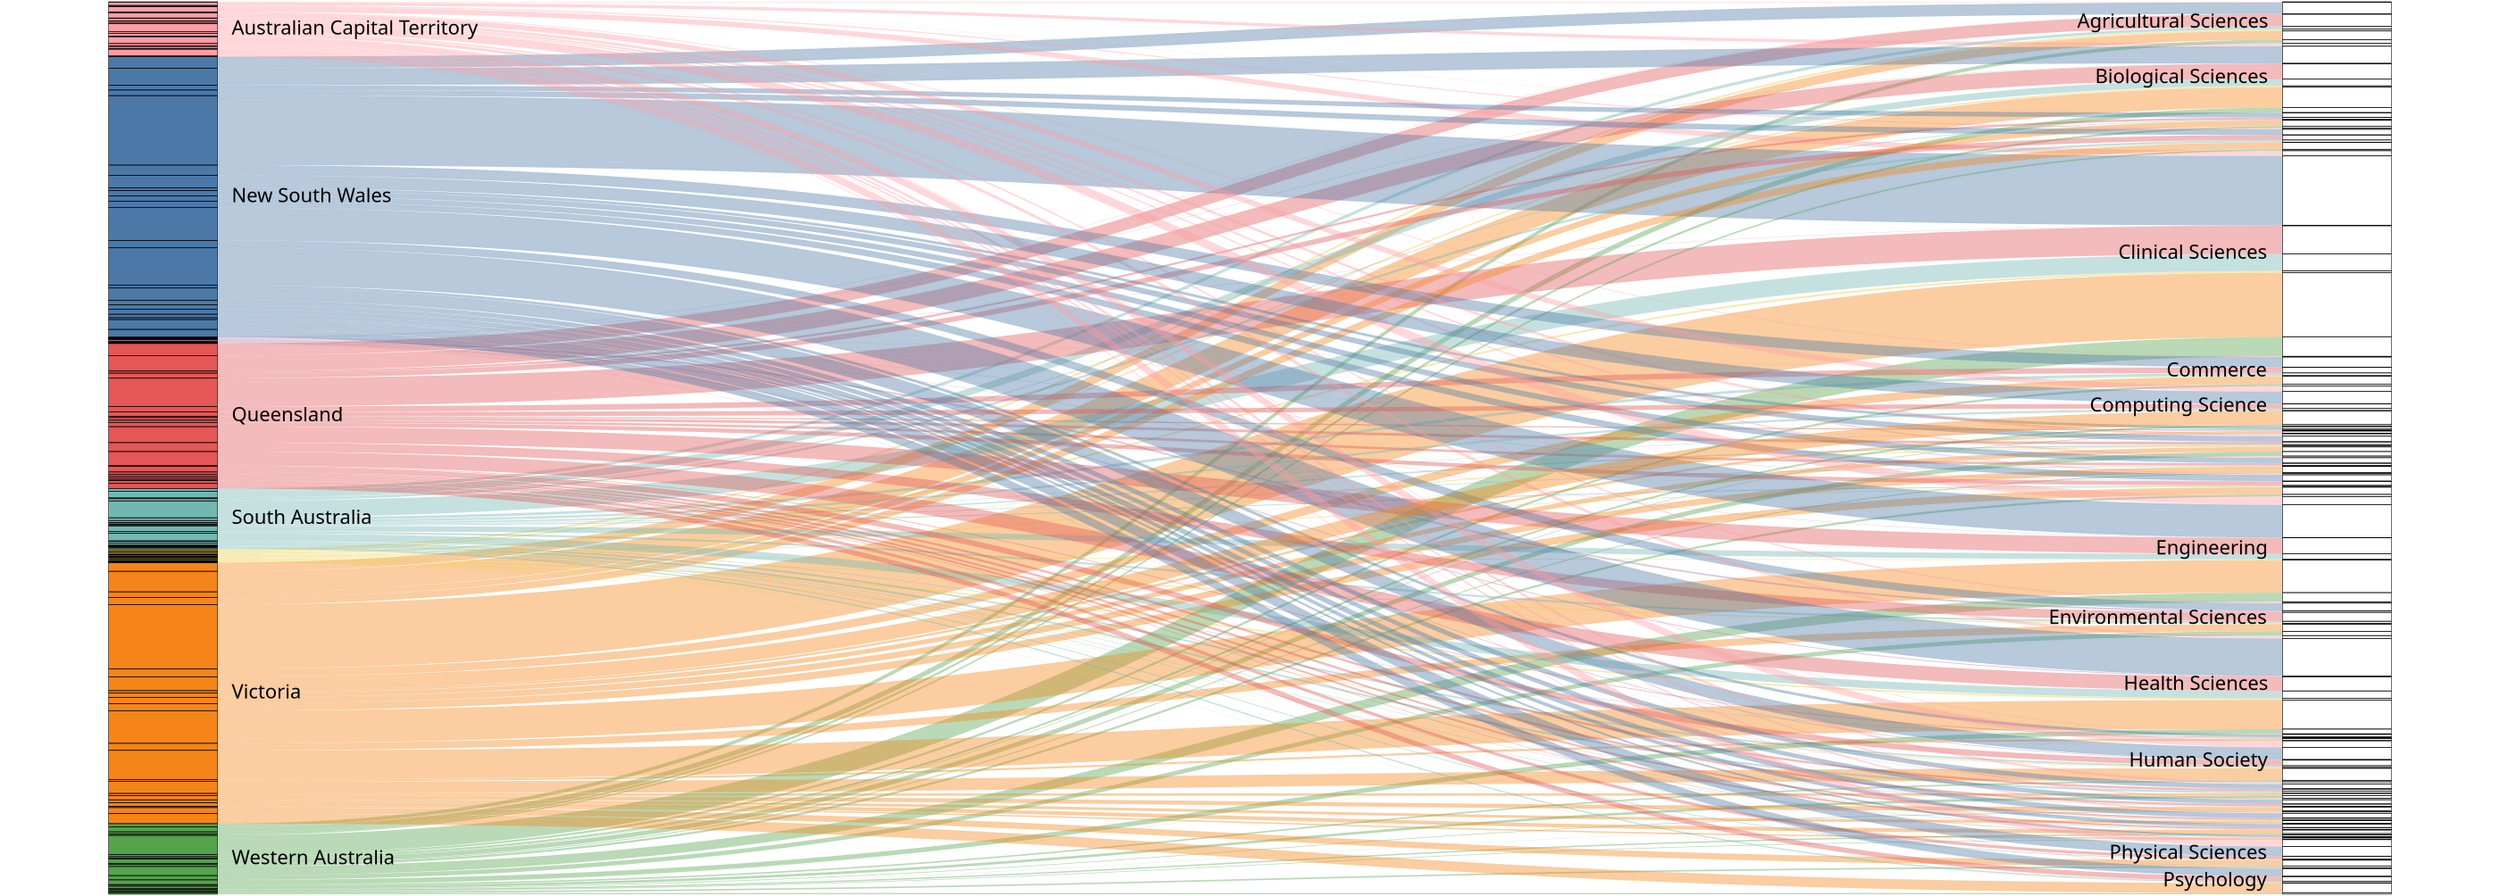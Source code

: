 {
    "$schema": "https://vega.github.io/schema/vega/v5.json",
    "height": 500,
    "width": 1400,
    "data": [
      {
        "name": "rawData",
        "values": [
            {
              "State": "New South Wales",
              "Field": "Agricultural Sciences",
              "Money": 182386
            },
            {
              "State": "Victoria",
              "Field": "Agricultural Sciences",
              "Money": 136537
            },
            {
              "State": "Queensland",
              "Field": "Agricultural Sciences",
              "Money": 189667
            },
            {
              "State": "South Australia",
              "Field": "Agricultural Sciences",
              "Money": 45757
            },
            {
              "State": "Western Australia",
              "Field": "Agricultural Sciences",
              "Money": 53505
            },
            {
              "State": "Tasmania",
              "Field": "Agricultural Sciences",
              "Money": 27562
            },
            {
              "State": "Northern Territory",
              "Field": "Agricultural Sciences",
              "Money": 3961
            },
            {
              "State": "Australian Capital Territory",
              "Field": "Agricultural Sciences",
              "Money": 8576
            },
            {
              "State": "New South Wales",
              "Field": "Biological Sciences",
              "Money": 267676
            },
            {
              "State": "Victoria",
              "Field": "Biological Sciences",
              "Money": 321257
            },
            {
              "State": "Queensland",
              "Field": "Biological Sciences",
              "Money": 243490
            },
            {
              "State": "South Australia",
              "Field": "Biological Sciences",
              "Money": 103877
            },
            {
              "State": "Western Australia",
              "Field": "Biological Sciences",
              "Money": 75184
            },
            {
              "State": "Tasmania",
              "Field": "Biological Sciences",
              "Money": 21896
            },
            {
              "State": "Northern Territory",
              "Field": "Biological Sciences",
              "Money": 5302
            },
            {
              "State": "Australian Capital Territory",
              "Field": "Biological Sciences",
              "Money": 49128
            },
            {
              "State": "New South Wales",
              "Field": "Clinical Sciences",
              "Money": 1089414
            },
            {
              "State": "Victoria",
              "Field": "Clinical Sciences",
              "Money": 1008350
            },
            {
              "State": "Queensland",
              "Field": "Clinical Sciences",
              "Money": 443752
            },
            {
              "State": "South Australia",
              "Field": "Clinical Sciences",
              "Money": 265065
            },
            {
              "State": "Western Australia",
              "Field": "Clinical Sciences",
              "Money": 301736
            },
            {
              "State": "Tasmania",
              "Field": "Clinical Sciences",
              "Money": 27711
            },
            {
              "State": "Northern Territory",
              "Field": "Clinical Sciences",
              "Money": 4640
            },
            {
              "State": "Australian Capital Territory",
              "Field": "Clinical Sciences",
              "Money": 82342
            },
            {
              "State": "New South Wales",
              "Field": "Built Environment and Design",
              "Money": 73555
            },
            {
              "State": "Victoria",
              "Field": "Built Environment and Design",
              "Money": 92104
            },
            {
              "State": "Queensland",
              "Field": "Built Environment and Design",
              "Money": 31333
            },
            {
              "State": "South Australia",
              "Field": "Built Environment and Design",
              "Money": 11502
            },
            {
              "State": "Western Australia",
              "Field": "Built Environment and Design",
              "Money": 32375
            },
            {
              "State": "Tasmania",
              "Field": "Built Environment and Design",
              "Money": 2261
            },
            {
              "State": "Northern Territory",
              "Field": "Built Environment and Design",
              "Money": 220
            },
            {
              "State": "Australian Capital Territory",
              "Field": "Built Environment and Design",
              "Money": 3383
            },
            {
              "State": "New South Wales",
              "Field": "Chemical Sciences",
              "Money": 87695
            },
            {
              "State": "Victoria",
              "Field": "Chemical Sciences",
              "Money": 107712
            },
            {
              "State": "Queensland",
              "Field": "Chemical Sciences",
              "Money": 79735
            },
            {
              "State": "South Australia",
              "Field": "Chemical Sciences",
              "Money": 33819
            },
            {
              "State": "Western Australia",
              "Field": "Chemical Sciences",
              "Money": 22620
            },
            {
              "State": "Tasmania",
              "Field": "Chemical Sciences",
              "Money": 3615
            },
            {
              "State": "Northern Territory",
              "Field": "Chemical Sciences",
              "Money": 335
            },
            {
              "State": "Australian Capital Territory",
              "Field": "Chemical Sciences",
              "Money": 16449
            },
            {
              "State": "New South Wales",
              "Field": "Commerce",
              "Money": 161639
            },
            {
              "State": "Victoria",
              "Field": "Commerce",
              "Money": 124486
            },
            {
              "State": "Queensland",
              "Field": "Commerce",
              "Money": 85798
            },
            {
              "State": "South Australia",
              "Field": "Commerce",
              "Money": 42346
            },
            {
              "State": "Western Australia",
              "Field": "Commerce",
              "Money": 31816
            },
            {
              "State": "Tasmania",
              "Field": "Commerce",
              "Money": 9206
            },
            {
              "State": "Northern Territory",
              "Field": "Commerce",
              "Money": 2624
            },
            {
              "State": "Australian Capital Territory",
              "Field": "Commerce",
              "Money": 10728
            },
            {
              "State": "New South Wales",
              "Field": "Creative Arts and Writing",
              "Money": 40919
            },
            {
              "State": "Victoria",
              "Field": "Creative Arts and Writing",
              "Money": 33707
            },
            {
              "State": "Queensland",
              "Field": "Creative Arts and Writing",
              "Money": 17589
            },
            {
              "State": "South Australia",
              "Field": "Creative Arts and Writing",
              "Money": 6695
            },
            {
              "State": "Western Australia",
              "Field": "Creative Arts and Writing",
              "Money": 9381
            },
            {
              "State": "Tasmania",
              "Field": "Creative Arts and Writing",
              "Money": 2615
            },
            {
              "State": "Northern Territory",
              "Field": "Creative Arts and Writing",
              "Money": 785
            },
            {
              "State": "Australian Capital Territory",
              "Field": "Creative Arts and Writing",
              "Money": 3178
            },
            {
              "State": "New South Wales",
              "Field": "Earth Sciences",
              "Money": 86811
            },
            {
              "State": "Victoria",
              "Field": "Earth Sciences",
              "Money": 71813
            },
            {
              "State": "Queensland",
              "Field": "Earth Sciences",
              "Money": 41573
            },
            {
              "State": "South Australia",
              "Field": "Earth Sciences",
              "Money": 20813
            },
            {
              "State": "Western Australia",
              "Field": "Earth Sciences",
              "Money": 70806
            },
            {
              "State": "Tasmania",
              "Field": "Earth Sciences",
              "Money": 16923
            },
            {
              "State": "Northern Territory",
              "Field": "Earth Sciences",
              "Money": 2197
            },
            {
              "State": "Australian Capital Territory",
              "Field": "Earth Sciences",
              "Money": 38731
            },
            {
              "State": "New South Wales",
              "Field": "Economics",
              "Money": 85354
            },
            {
              "State": "Victoria",
              "Field": "Economics",
              "Money": 96222
            },
            {
              "State": "Queensland",
              "Field": "Economics",
              "Money": 37665
            },
            {
              "State": "South Australia",
              "Field": "Economics",
              "Money": 10445
            },
            {
              "State": "Western Australia",
              "Field": "Economics",
              "Money": 14166
            },
            {
              "State": "Tasmania",
              "Field": "Economics",
              "Money": 4216
            },
            {
              "State": "Northern Territory",
              "Field": "Economics",
              "Money": 840
            },
            {
              "State": "Australian Capital Territory",
              "Field": "Economics",
              "Money": 25965
            },
            {
              "State": "New South Wales",
              "Field": "Education",
              "Money": 98623
            },
            {
              "State": "Victoria",
              "Field": "Education",
              "Money": 112985
            },
            {
              "State": "Queensland",
              "Field": "Education",
              "Money": 62711
            },
            {
              "State": "South Australia",
              "Field": "Education",
              "Money": 14697
            },
            {
              "State": "Western Australia",
              "Field": "Education",
              "Money": 32207
            },
            {
              "State": "Tasmania",
              "Field": "Education",
              "Money": 12732
            },
            {
              "State": "Northern Territory",
              "Field": "Education",
              "Money": 5669
            },
            {
              "State": "Australian Capital Territory",
              "Field": "Education",
              "Money": 18704
            },
            {
              "State": "New South Wales",
              "Field": "Engineering",
              "Money": 513468
            },
            {
              "State": "Victoria",
              "Field": "Engineering",
              "Money": 510555
            },
            {
              "State": "Queensland",
              "Field": "Engineering",
              "Money": 250156
            },
            {
              "State": "South Australia",
              "Field": "Engineering",
              "Money": 87447
            },
            {
              "State": "Western Australia",
              "Field": "Engineering",
              "Money": 142782
            },
            {
              "State": "Tasmania",
              "Field": "Engineering",
              "Money": 9990
            },
            {
              "State": "Northern Territory",
              "Field": "Engineering",
              "Money": 5349
            },
            {
              "State": "Australian Capital Territory",
              "Field": "Engineering",
              "Money": 130724
            },
            {
              "State": "New South Wales",
              "Field": "Environmental Sciences",
              "Money": 117559
            },
            {
              "State": "Victoria",
              "Field": "Environmental Sciences",
              "Money": 110163
            },
            {
              "State": "Queensland",
              "Field": "Environmental Sciences",
              "Money": 140247
            },
            {
              "State": "South Australia",
              "Field": "Environmental Sciences",
              "Money": 30163
            },
            {
              "State": "Western Australia",
              "Field": "Environmental Sciences",
              "Money": 67382
            },
            {
              "State": "Tasmania",
              "Field": "Environmental Sciences",
              "Money": 16607
            },
            {
              "State": "Northern Territory",
              "Field": "Environmental Sciences",
              "Money": 26389
            },
            {
              "State": "Australian Capital Territory",
              "Field": "Environmental Sciences",
              "Money": 22110
            },
            {
              "State": "New South Wales",
              "Field": "Health Sciences",
              "Money": 587197
            },
            {
              "State": "Victoria",
              "Field": "Health Sciences",
              "Money": 456664
            },
            {
              "State": "Queensland",
              "Field": "Health Sciences",
              "Money": 221866
            },
            {
              "State": "South Australia",
              "Field": "Health Sciences",
              "Money": 118140
            },
            {
              "State": "Western Australia",
              "Field": "Health Sciences",
              "Money": 74151
            },
            {
              "State": "Tasmania",
              "Field": "Health Sciences",
              "Money": 23147
            },
            {
              "State": "Northern Territory",
              "Field": "Health Sciences",
              "Money": 14032
            },
            {
              "State": "Australian Capital Territory",
              "Field": "Health Sciences",
              "Money": 44581
            },
            {
              "State": "New South Wales",
              "Field": "History, Heritage and Archaeology",
              "Money": 42399
            },
            {
              "State": "Victoria",
              "Field": "History, Heritage and Archaeology",
              "Money": 30988
            },
            {
              "State": "Queensland",
              "Field": "History, Heritage and Archaeology",
              "Money": 11496
            },
            {
              "State": "South Australia",
              "Field": "History, Heritage and Archaeology",
              "Money": 8854
            },
            {
              "State": "Western Australia",
              "Field": "History, Heritage and Archaeology",
              "Money": 2574
            },
            {
              "State": "Tasmania",
              "Field": "History, Heritage and Archaeology",
              "Money": 3326
            },
            {
              "State": "Northern Territory",
              "Field": "History, Heritage and Archaeology",
              "Money": 139
            },
            {
              "State": "Australian Capital Territory",
              "Field": "History, Heritage and Archaeology",
              "Money": 9086
            },
            {
              "State": "New South Wales",
              "Field": "Human Society",
              "Money": 191655
            },
            {
              "State": "Victoria",
              "Field": "Human Society",
              "Money": 187661
            },
            {
              "State": "Queensland",
              "Field": "Human Society",
              "Money": 87179
            },
            {
              "State": "South Australia",
              "Field": "Human Society",
              "Money": 27462
            },
            {
              "State": "Western Australia",
              "Field": "Human Society",
              "Money": 23274
            },
            {
              "State": "Tasmania",
              "Field": "Human Society",
              "Money": 13266
            },
            {
              "State": "Northern Territory",
              "Field": "Human Society",
              "Money": 10623
            },
            {
              "State": "Australian Capital Territory",
              "Field": "Human Society",
              "Money": 102319
            },
            {
              "State": "New South Wales",
              "Field": "Indigenous Studies",
              "Money": 73685
            },
            {
              "State": "Victoria",
              "Field": "Indigenous Studies",
              "Money": 36342
            },
            {
              "State": "Queensland",
              "Field": "Indigenous Studies",
              "Money": 33733
            },
            {
              "State": "South Australia",
              "Field": "Indigenous Studies",
              "Money": 31042
            },
            {
              "State": "Western Australia",
              "Field": "Indigenous Studies",
              "Money": 39219
            },
            {
              "State": "Tasmania",
              "Field": "Indigenous Studies",
              "Money": 2430
            },
            {
              "State": "Northern Territory",
              "Field": "Indigenous Studies",
              "Money": 5339
            },
            {
              "State": "Australian Capital Territory",
              "Field": "Indigenous Studies",
              "Money": 35808
            },
            {
              "State": "New South Wales",
              "Field": "Computing Science",
              "Money": 193224
            },
            {
              "State": "Victoria",
              "Field": "Computing Science",
              "Money": 217583
            },
            {
              "State": "Queensland",
              "Field": "Computing Science",
              "Money": 70654
            },
            {
              "State": "South Australia",
              "Field": "Computing Science",
              "Money": 31653
            },
            {
              "State": "Western Australia",
              "Field": "Computing Science",
              "Money": 27375
            },
            {
              "State": "Tasmania",
              "Field": "Computing Science",
              "Money": 3649
            },
            {
              "State": "Northern Territory",
              "Field": "Computing Science",
              "Money": 2761
            },
            {
              "State": "Australian Capital Territory",
              "Field": "Computing Science",
              "Money": 83727
            },
            {
              "State": "New South Wales",
              "Field": "Language and Culture",
              "Money": 67904
            },
            {
              "State": "Victoria",
              "Field": "Language and Culture",
              "Money": 63383
            },
            {
              "State": "Queensland",
              "Field": "Language and Culture",
              "Money": 35115
            },
            {
              "State": "South Australia",
              "Field": "Language and Culture",
              "Money": 6988
            },
            {
              "State": "Western Australia",
              "Field": "Language and Culture",
              "Money": 10467
            },
            {
              "State": "Tasmania",
              "Field": "Language and Culture",
              "Money": 3501
            },
            {
              "State": "Northern Territory",
              "Field": "Language and Culture",
              "Money": 498
            },
            {
              "State": "Australian Capital Territory",
              "Field": "Language and Culture",
              "Money": 23156
            },
            {
              "State": "New South Wales",
              "Field": "Law and Legal Studies",
              "Money": 77231
            },
            {
              "State": "Victoria",
              "Field": "Law and Legal Studies",
              "Money": 42517
            },
            {
              "State": "Queensland",
              "Field": "Law and Legal Studies",
              "Money": 28444
            },
            {
              "State": "South Australia",
              "Field": "Law and Legal Studies",
              "Money": 6499
            },
            {
              "State": "Western Australia",
              "Field": "Law and Legal Studies",
              "Money": 2901
            },
            {
              "State": "Tasmania",
              "Field": "Law and Legal Studies",
              "Money": 3360
            },
            {
              "State": "Northern Territory",
              "Field": "Law and Legal Studies",
              "Money": 2185
            },
            {
              "State": "Australian Capital Territory",
              "Field": "Law and Legal Studies",
              "Money": 24030
            },
            {
              "State": "New South Wales",
              "Field": "Mathematical Sciences",
              "Money": 54595
            },
            {
              "State": "Victoria",
              "Field": "Mathematical Sciences",
              "Money": 57199
            },
            {
              "State": "Queensland",
              "Field": "Mathematical Sciences",
              "Money": 28536
            },
            {
              "State": "South Australia",
              "Field": "Mathematical Sciences",
              "Money": 8142
            },
            {
              "State": "Western Australia",
              "Field": "Mathematical Sciences",
              "Money": 20411
            },
            {
              "State": "Tasmania",
              "Field": "Mathematical Sciences",
              "Money": 1403
            },
            {
              "State": "Northern Territory",
              "Field": "Mathematical Sciences",
              "Money": 19
            },
            {
              "State": "Australian Capital Territory",
              "Field": "Mathematical Sciences",
              "Money": 6303
            },
            {
              "State": "New South Wales",
              "Field": "Philosophy and Religious Studies",
              "Money": 28454
            },
            {
              "State": "Victoria",
              "Field": "Philosophy and Religious Studies",
              "Money": 21919
            },
            {
              "State": "Queensland",
              "Field": "Philosophy and Religious Studies",
              "Money": 8125
            },
            {
              "State": "South Australia",
              "Field": "Philosophy and Religious Studies",
              "Money": 1692
            },
            {
              "State": "Western Australia",
              "Field": "Philosophy and Religious Studies",
              "Money": 9962
            },
            {
              "State": "Tasmania",
              "Field": "Philosophy and Religious Studies",
              "Money": 1655
            },
            {
              "State": "Northern Territory",
              "Field": "Philosophy and Religious Studies",
              "Money": 41
            },
            {
              "State": "Australian Capital Territory",
              "Field": "Philosophy and Religious Studies",
              "Money": 2615
            },
            {
              "State": "New South Wales",
              "Field": "Physical Sciences",
              "Money": 154332
            },
            {
              "State": "Victoria",
              "Field": "Physical Sciences",
              "Money": 95971
            },
            {
              "State": "Queensland",
              "Field": "Physical Sciences",
              "Money": 46265
            },
            {
              "State": "South Australia",
              "Field": "Physical Sciences",
              "Money": 12686
            },
            {
              "State": "Western Australia",
              "Field": "Physical Sciences",
              "Money": 23695
            },
            {
              "State": "Tasmania",
              "Field": "Physical Sciences",
              "Money": 1272
            },
            {
              "State": "Northern Territory",
              "Field": "Physical Sciences",
              "Money": 252
            },
            {
              "State": "Australian Capital Territory",
              "Field": "Physical Sciences",
              "Money": 106847
            },
            {
              "State": "New South Wales",
              "Field": "Psychology",
              "Money": 122500
            },
            {
              "State": "Victoria",
              "Field": "Psychology",
              "Money": 156320
            },
            {
              "State": "Queensland",
              "Field": "Psychology",
              "Money": 77240
            },
            {
              "State": "South Australia",
              "Field": "Psychology",
              "Money": 20421
            },
            {
              "State": "Western Australia",
              "Field": "Psychology",
              "Money": 18615
            },
            {
              "State": "Tasmania",
              "Field": "Psychology",
              "Money": 4240
            },
            {
              "State": "Northern Territory",
              "Field": "Psychology",
              "Money": 4211
            },
            {
              "State": "Australian Capital Territory",
              "Field": "Psychology",
              "Money": 11043
            }
           ],
        "transform": [
          {"type": "formula", "expr": "datum.Field", "as": "stk2"},
          {"type": "formula", "expr": "datum.State", "as": "stk1"},
          {"type": "formula", "expr": "datum.Money", "as": "size"}
        ]
      },
      {
        "name": "nodes",
        "source": "rawData",
        "transform": [
          {
            "type": "filter",
            "expr": "!groupSelector || groupSelector.stk1 == datum.stk1 || groupSelector.stk2 == datum.stk2"
          },
          {"type": "formula", "expr": "datum.stk1+datum.stk2", "as": "key"},
          {"type": "fold", "fields": ["stk1", "stk2"], "as": ["stack", "grpId"]},
          {
            "type": "formula",
            "expr": "datum.stack == 'stk1' ? datum.stk1+' '+datum.stk2 : datum.stk2+' '+datum.stk1",
            "as": "sortField"
          },
          {
            "type": "stack",
            "groupby": ["stack"],
            "sort": {"field": "sortField", "order": "descending"},
            "field": "size"
          },
          {"type": "formula", "expr": "(datum.y0+datum.y1)/2", "as": "yc"}
        ]
      },
      {
        "name": "groups",
        "source": "nodes",
        "transform": [
          {
            "type": "aggregate",
            "groupby": ["stack", "grpId"],
            "fields": ["size"],
            "ops": ["sum"],
            "as": ["total"]
          },
          {
            "type": "stack",
            "groupby": ["stack"],
            "sort": {"field": "grpId", "order": "descending"},
            "field": "total"
          },
          {"type": "formula", "expr": "scale('y', datum.y0)", "as": "scaledY0"},
          {"type": "formula", "expr": "scale('y', datum.y1)", "as": "scaledY1"},
          {
            "type": "formula",
            "expr": "datum.stack == 'stk1'",
            "as": "rightLabel"
          },
          {
            "type": "formula",
            "expr": "datum.total/domain('y')[1]",
            "as": "percentage"
          }
        ]
      },
      {
        "name": "destinationNodes",
        "source": "nodes",
        "transform": [{"type": "filter", "expr": "datum.stack == 'stk2'"}]
      },
      {
        "name": "edges",
        "source": "nodes",
        "transform": [
          {"type": "filter", "expr": "datum.stack == 'stk1'"},
          {
            "type": "lookup",
            "from": "destinationNodes",
            "key": "key",
            "fields": ["key"],
            "as": ["target"]
          },
          {
            "type": "linkpath",
            "orient": "horizontal",
            "shape": "diagonal",
            "sourceY": {"expr": "scale('y', datum.yc)"},
            "sourceX": {"expr": "scale('x', 'stk1') + bandwidth('x')"},
            "targetY": {"expr": "scale('y', datum.target.yc)"},
            "targetX": {"expr": "scale('x', 'stk2')"}
          },
          {
            "type": "formula",
            "expr": "range('y')[0]-scale('y', datum.size)",
            "as": "strokeWidth"
          },
          {
            "type": "formula",
            "expr": "datum.size/domain('y')[1]",
            "as": "percentage"
          }
        ]
      }
    ],
    "scales": [ 
      {
        "name": "x",
        "type": "band",
        "range": "width",
        "domain": ["stk1", "stk2"],
        "paddingOuter": 0.05,
        "paddingInner": 0.95
      },
      {
        "name": "y",
        "type": "linear",
        "range": "height",
        "domain": {"data": "nodes", "field": "y1"}
      },
      {
        "name": "color",
        "type": "ordinal",
        "range": "category",
        "domain": {"data": "rawData", "field": "stk1"}
      },
      {
        "name": "stackNames",
        "type": "ordinal",
        "range": ["Source", "Destination"],
        "domain": ["stk1", "stk2"]
      }
    ],
    "marks": [
      {
        "type": "path",
        "name": "edgeMark",
        "from": {"data": "edges"},
        "clip": true,
        "encode": {
          "update": {
            "stroke": [
              {
                "test": "groupSelector && groupSelector.stack=='stk1'",
                "scale": "color",
                "field": "stk2"
              },
              {"scale": "color", "field": "stk1"}
            ],
            "strokeWidth": {"field": "strokeWidth"},
            "path": {"field": "path"},
            "strokeOpacity": {
              "signal": "!groupSelector && (groupHover.stk1 == datum.stk1 || groupHover.stk2 == datum.stk2) ? 0.9 : 0.4"
            },
            "zindex": {
              "signal": "!groupSelector && (groupHover.stk1 == datum.stk1 || groupHover.stk2 == datum.stk2) ? 1 : 0"
            },
            "tooltip": {
              "signal": "datum.stk1 + ' → ' + datum.stk2 + '    ' + format(datum.size, ',.0f') + '   (' + format(datum.percentage, '.1%') + ')'"
            }
          },
          "hover": {"strokeOpacity": {"value": 1}}
        }
      },
      {
        "type": "rect",
        "name": "groupMark",
        "from": {"data": "groups"},
        "encode": {
          "enter": {
            "fill": {"scale": "color", "field": "grpId"},
            "width": {"scale": "x", "band": 1}
          },
          "update": {
            "x": {"scale": "x", "field": "stack"},
            "y": {"field": "scaledY0"},
            "y2": {"field": "scaledY1"},
            "fillOpacity": {"value": 1},
            "tooltip": {
              "signal": "datum.grpId + '   ' + format(datum.total, ',.0f') + '   (' + format(datum.percentage, '.1%') + ')'"
            }
          },
          "hover": {"fillOpacity": {"value": 1}}
        }
      },
      {
        "type": "text",
        "from": {"data": "groups"},
        "interactive": false,
        "encode": {
          "update": {
            "x": {
              "signal": "scale('x', datum.stack) + (datum.rightLabel ? bandwidth('x') + 8 : -8)"
            },
            "yc": {"signal": "(datum.scaledY0 + datum.scaledY1)/2"},
            "align": {"signal": "datum.rightLabel ? 'left' : 'right'"},
            "baseline": {"value": "middle"},
            "fontWeight": {"value": "normal"},
            "text": {
              "signal": "abs(datum.scaledY0-datum.scaledY1) > 13 ? datum.grpId : ''"
            }
          }
        }
      },
      {
        "type": "group",
        "data": [
          {
            "name": "dataForShowAll",
            "values": [{}],
            "transform": [{"type": "filter", "expr": "groupSelector"}]
          }
        ],
        "encode": {
          "enter": {
            "xc": {"signal": "width/2"},
            "y": {"value": 30},
            "width": {"value": 80},
            "height": {"value": 30}
          }
        },
        "marks": [
          {
            "type": "group",
            "name": "groupReset",
            "from": {"data": "dataForShowAll"},
            "encode": {
              "enter": {
                "cornerRadius": {"value": 6},
                "fill": {"value": "#f5f5f5"},
                "stroke": {"value": "#000"},
                "strokeWidth": {"value": 2},
                "height": {"field": {"group": "height"}},
                "width": {"field": {"group": "width"}}
              },
              "update": {"opacity": {"value": 1}},
              "hover": {"opacity": {"value": 0.7}}
            },
            "marks": [
              {
                "type": "text",
                "interactive": false,
                "encode": {
                  "enter": {
                    "xc": {"field": {"group": "width"}, "mult": 0.5},
                    "yc": {
                      "field": {"group": "height"},
                      "mult": 0.5,
                      "offset": 2
                    },
                    "align": {"value": "center"},
                    "baseline": {"value": "middle"},
                    "fontWeight": {"value": "normal"},
                    "text": {"value": "Show All"}
                  }
                }
              }
            ]
          }
        ]
      },
      {
        "type": "rect",
        "from": {"data": "nodes"},
        "encode": {
          "enter": {
            "stroke": {"value": "#000"},
            "strokeWidth": {"value": 0.3},
            "width": {"scale": "x", "band": 1},
            "x": {"scale": "x", "field": "stack"},
            "y": {"field": "y0", "scale": "y"},
            "y2": {"field": "y1", "scale": "y"}
          }
        }
      }
    ],
    "signals": [
      {
        "name": "groupHover",
        "value": {},
        "on": [
          {
            "events": "@groupMark:mouseover",
            "update": "{stk1:datum.stack=='stk1' && datum.grpId, stk2:datum.stack=='stk2' && datum.grpId}"
          },
          {"events": "mouseout", "update": "{}"}
        ]
      },
      {
        "name": "groupSelector",
        "value": false,
        "on": [
          {
            "events": "@groupMark:click!",
            "update": "{stack:datum.stack, stk1:datum.stack=='stk1' && datum.grpId, stk2:datum.stack=='stk2' && datum.grpId}"
          },
          {
            "events": [
              {"type": "click", "markname": "groupReset"},
              {"type": "dblclick"}
            ],
            "update": "false"
          }
        ]
      }
    ],
    "config": {"font": "Poppins"}
}